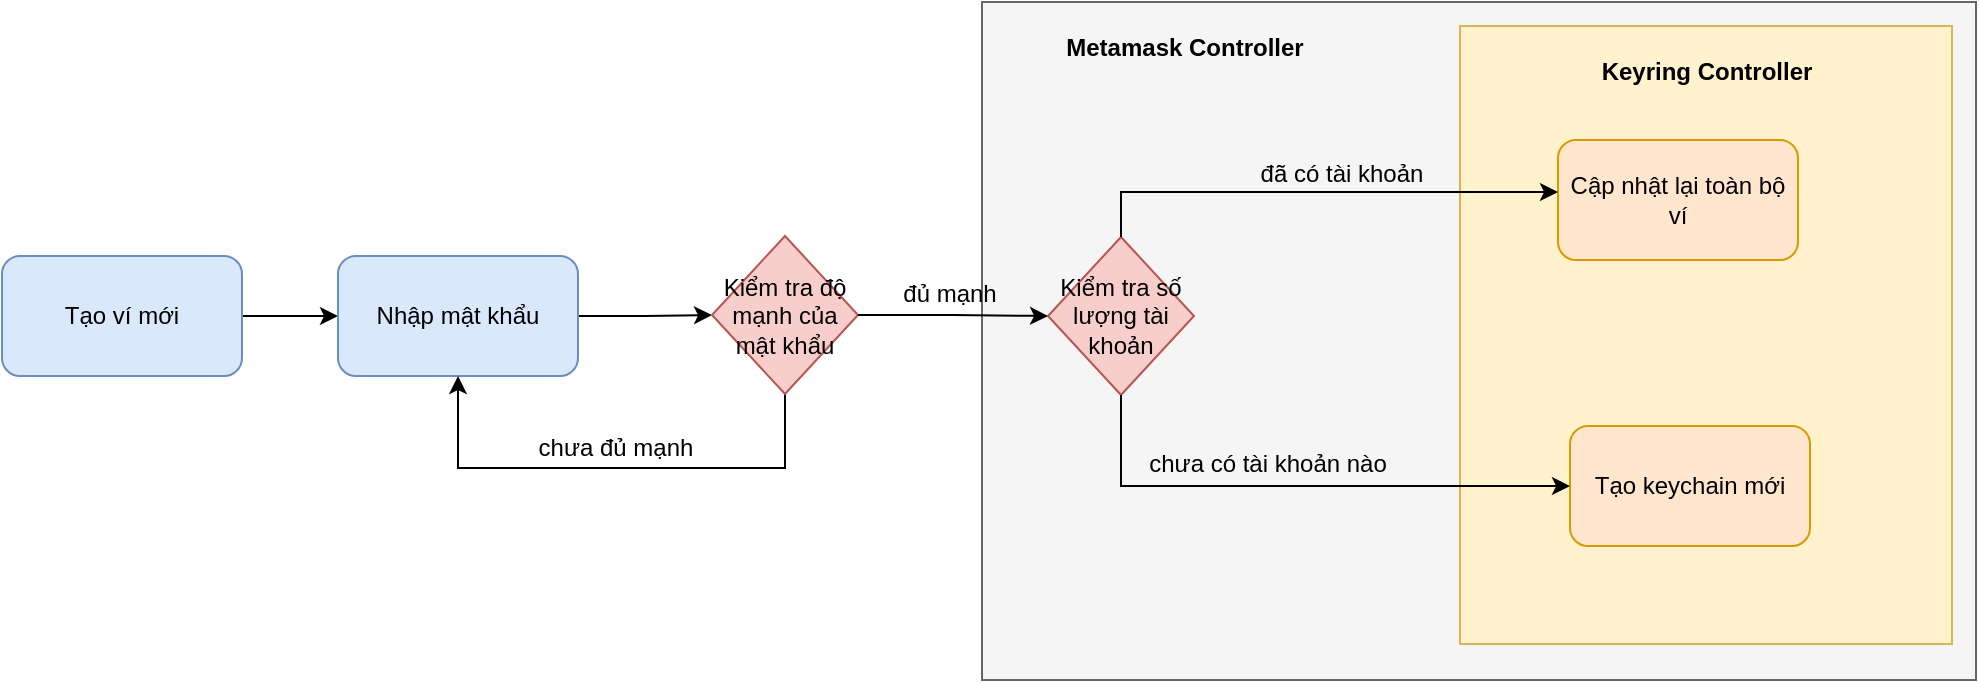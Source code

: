 <mxfile version="20.7.3" type="device" pages="2"><diagram id="XRodzxzB_WTrQ9oXHL2X" name="create-wallet"><mxGraphModel dx="954" dy="1792" grid="0" gridSize="10" guides="1" tooltips="1" connect="1" arrows="1" fold="1" page="1" pageScale="1" pageWidth="827" pageHeight="1169" math="0" shadow="0"><root><mxCell id="0"/><mxCell id="1" parent="0"/><mxCell id="_zP118_AH_dSgUqgjHA7-4" value="" style="edgeStyle=orthogonalEdgeStyle;rounded=0;orthogonalLoop=1;jettySize=auto;html=1;" parent="1" source="_zP118_AH_dSgUqgjHA7-1" target="_zP118_AH_dSgUqgjHA7-2" edge="1"><mxGeometry relative="1" as="geometry"/></mxCell><mxCell id="_zP118_AH_dSgUqgjHA7-1" value="Tạo ví mới" style="rounded=1;whiteSpace=wrap;html=1;fillColor=#dae8fc;strokeColor=#6c8ebf;" parent="1" vertex="1"><mxGeometry x="49" y="116" width="120" height="60" as="geometry"/></mxCell><mxCell id="_zP118_AH_dSgUqgjHA7-5" value="" style="edgeStyle=orthogonalEdgeStyle;rounded=0;orthogonalLoop=1;jettySize=auto;html=1;" parent="1" source="_zP118_AH_dSgUqgjHA7-2" target="_zP118_AH_dSgUqgjHA7-3" edge="1"><mxGeometry relative="1" as="geometry"/></mxCell><mxCell id="_zP118_AH_dSgUqgjHA7-2" value="Nhập mật khẩu" style="rounded=1;whiteSpace=wrap;html=1;fillColor=#dae8fc;strokeColor=#6c8ebf;" parent="1" vertex="1"><mxGeometry x="217" y="116" width="120" height="60" as="geometry"/></mxCell><mxCell id="_zP118_AH_dSgUqgjHA7-6" style="edgeStyle=orthogonalEdgeStyle;rounded=0;orthogonalLoop=1;jettySize=auto;html=1;entryX=0.5;entryY=1;entryDx=0;entryDy=0;" parent="1" source="_zP118_AH_dSgUqgjHA7-3" target="_zP118_AH_dSgUqgjHA7-2" edge="1"><mxGeometry relative="1" as="geometry"><Array as="points"><mxPoint x="441" y="222"/><mxPoint x="277" y="222"/></Array></mxGeometry></mxCell><mxCell id="_zP118_AH_dSgUqgjHA7-3" value="Kiểm tra độ mạnh của mật khẩu" style="rhombus;whiteSpace=wrap;html=1;fillColor=#f8cecc;strokeColor=#b85450;" parent="1" vertex="1"><mxGeometry x="404" y="106" width="73" height="79" as="geometry"/></mxCell><mxCell id="_zP118_AH_dSgUqgjHA7-8" value="" style="rounded=0;whiteSpace=wrap;html=1;fillColor=#f5f5f5;fillStyle=auto;strokeColor=#666666;fontColor=#333333;" parent="1" vertex="1"><mxGeometry x="539" y="-11" width="497" height="339" as="geometry"/></mxCell><mxCell id="_zP118_AH_dSgUqgjHA7-10" value="Kiểm tra số lượng tài khoản" style="rhombus;whiteSpace=wrap;html=1;fillColor=#f8cecc;strokeColor=#b85450;" parent="1" vertex="1"><mxGeometry x="572" y="106.5" width="73" height="79" as="geometry"/></mxCell><mxCell id="_zP118_AH_dSgUqgjHA7-17" value="chưa đủ mạnh" style="text;html=1;strokeColor=none;fillColor=none;align=center;verticalAlign=middle;whiteSpace=wrap;rounded=0;sketch=0;" parent="1" vertex="1"><mxGeometry x="280" y="197" width="152" height="30" as="geometry"/></mxCell><mxCell id="_zP118_AH_dSgUqgjHA7-18" value="đủ mạnh" style="text;html=1;strokeColor=none;fillColor=none;align=center;verticalAlign=middle;whiteSpace=wrap;rounded=0;sketch=0;" parent="1" vertex="1"><mxGeometry x="477" y="120" width="92" height="30" as="geometry"/></mxCell><mxCell id="_zP118_AH_dSgUqgjHA7-14" value="" style="edgeStyle=orthogonalEdgeStyle;rounded=0;orthogonalLoop=1;jettySize=auto;html=1;" parent="1" source="_zP118_AH_dSgUqgjHA7-3" target="_zP118_AH_dSgUqgjHA7-10" edge="1"><mxGeometry relative="1" as="geometry"/></mxCell><mxCell id="_zP118_AH_dSgUqgjHA7-22" value="Metamask Controller" style="text;html=1;strokeColor=none;fillColor=none;align=center;verticalAlign=middle;whiteSpace=wrap;rounded=0;sketch=0;fillStyle=auto;fontStyle=1" parent="1" vertex="1"><mxGeometry x="552" y="-3" width="177" height="30" as="geometry"/></mxCell><mxCell id="_zP118_AH_dSgUqgjHA7-23" value="" style="rounded=0;whiteSpace=wrap;html=1;sketch=0;fillStyle=auto;fillColor=#fff2cc;strokeColor=#d6b656;" parent="1" vertex="1"><mxGeometry x="778" y="1" width="246" height="309" as="geometry"/></mxCell><mxCell id="_zP118_AH_dSgUqgjHA7-12" value="Cập nhật lại toàn bộ ví" style="rounded=1;whiteSpace=wrap;html=1;fillColor=#ffe6cc;strokeColor=#d79b00;" parent="1" vertex="1"><mxGeometry x="827" y="58" width="120" height="60" as="geometry"/></mxCell><mxCell id="_zP118_AH_dSgUqgjHA7-13" value="Tạo keychain mới" style="rounded=1;whiteSpace=wrap;html=1;fillColor=#ffe6cc;strokeColor=#d79b00;" parent="1" vertex="1"><mxGeometry x="833" y="201" width="120" height="60" as="geometry"/></mxCell><mxCell id="_zP118_AH_dSgUqgjHA7-16" value="" style="edgeStyle=orthogonalEdgeStyle;rounded=0;orthogonalLoop=1;jettySize=auto;html=1;" parent="1" source="_zP118_AH_dSgUqgjHA7-10" target="_zP118_AH_dSgUqgjHA7-12" edge="1"><mxGeometry relative="1" as="geometry"><Array as="points"><mxPoint x="609" y="84"/></Array></mxGeometry></mxCell><mxCell id="_zP118_AH_dSgUqgjHA7-15" value="" style="edgeStyle=orthogonalEdgeStyle;rounded=0;orthogonalLoop=1;jettySize=auto;html=1;" parent="1" source="_zP118_AH_dSgUqgjHA7-10" target="_zP118_AH_dSgUqgjHA7-13" edge="1"><mxGeometry relative="1" as="geometry"><Array as="points"><mxPoint x="609" y="231"/></Array></mxGeometry></mxCell><mxCell id="_zP118_AH_dSgUqgjHA7-24" value="Keyring Controller" style="text;html=1;strokeColor=none;fillColor=none;align=center;verticalAlign=middle;whiteSpace=wrap;rounded=0;sketch=0;fillStyle=auto;fontStyle=1" parent="1" vertex="1"><mxGeometry x="812.5" y="9" width="177" height="30" as="geometry"/></mxCell><mxCell id="_zP118_AH_dSgUqgjHA7-25" value="đã có tài khoản" style="text;html=1;strokeColor=none;fillColor=none;align=center;verticalAlign=middle;whiteSpace=wrap;rounded=0;sketch=0;fillStyle=auto;" parent="1" vertex="1"><mxGeometry x="638" y="60" width="162" height="30" as="geometry"/></mxCell><mxCell id="_zP118_AH_dSgUqgjHA7-26" value="chưa có tài khoản nào" style="text;html=1;strokeColor=none;fillColor=none;align=center;verticalAlign=middle;whiteSpace=wrap;rounded=0;sketch=0;fillStyle=auto;" parent="1" vertex="1"><mxGeometry x="601" y="205" width="162" height="30" as="geometry"/></mxCell></root></mxGraphModel></diagram><diagram id="RbDgVzKcRk1ad61fWDMr" name="keyring-create-wallet"><mxGraphModel dx="1781" dy="623" grid="0" gridSize="10" guides="1" tooltips="1" connect="1" arrows="1" fold="1" page="1" pageScale="1" pageWidth="827" pageHeight="1169" math="0" shadow="0"><root><mxCell id="0"/><mxCell id="1" parent="0"/><mxCell id="5cPpbmF_PncqthtsYHAF-1" value="" style="edgeStyle=orthogonalEdgeStyle;rounded=0;orthogonalLoop=1;jettySize=auto;html=1;" parent="1" source="oow5dw5qQNSuuUQfmLlM-1" target="cIsbdpKRLlMcH7Jvo_Uv-1" edge="1"><mxGeometry relative="1" as="geometry"/></mxCell><mxCell id="oow5dw5qQNSuuUQfmLlM-1" value="Xoá toàn bộ dữ liệu cũ" style="rounded=1;whiteSpace=wrap;html=1;fillColor=#dae8fc;strokeColor=#6c8ebf;" parent="1" vertex="1"><mxGeometry x="-160" y="158" width="120" height="60" as="geometry"/></mxCell><mxCell id="xnfiXRzPCViBHjD_smB9-2" value="" style="edgeStyle=orthogonalEdgeStyle;rounded=0;orthogonalLoop=1;jettySize=auto;html=1;" edge="1" parent="1" source="cIsbdpKRLlMcH7Jvo_Uv-1" target="xnfiXRzPCViBHjD_smB9-1"><mxGeometry relative="1" as="geometry"/></mxCell><mxCell id="cIsbdpKRLlMcH7Jvo_Uv-1" value="Tạo một keyring mới" style="rounded=1;whiteSpace=wrap;html=1;fillColor=#dae8fc;strokeColor=#6c8ebf;" parent="1" vertex="1"><mxGeometry x="41" y="158" width="120" height="60" as="geometry"/></mxCell><mxCell id="bDwfsiZ7TYlh614oalqA-1" value="" style="rounded=0;whiteSpace=wrap;html=1;sketch=0;fillStyle=auto;fillColor=#f5f5f5;fontColor=#333333;strokeColor=#666666;" parent="1" vertex="1"><mxGeometry x="381" y="98" width="150" height="267" as="geometry"/></mxCell><mxCell id="5cPpbmF_PncqthtsYHAF-3" value="" style="edgeStyle=orthogonalEdgeStyle;rounded=0;orthogonalLoop=1;jettySize=auto;html=1;" parent="1" source="eHf5Qv1-yPVFvGNwlMFU-1" target="eHf5Qv1-yPVFvGNwlMFU-2" edge="1"><mxGeometry relative="1" as="geometry"/></mxCell><mxCell id="eHf5Qv1-yPVFvGNwlMFU-1" value="Sinh một chuỗi mnemonic ngẫu nhiên" style="rounded=1;whiteSpace=wrap;html=1;fillColor=#dae8fc;strokeColor=#6c8ebf;" parent="1" vertex="1"><mxGeometry x="398" y="158" width="120" height="60" as="geometry"/></mxCell><mxCell id="5cPpbmF_PncqthtsYHAF-4" value="" style="edgeStyle=orthogonalEdgeStyle;rounded=0;orthogonalLoop=1;jettySize=auto;html=1;" parent="1" source="eHf5Qv1-yPVFvGNwlMFU-2" target="eHf5Qv1-yPVFvGNwlMFU-3" edge="1"><mxGeometry relative="1" as="geometry"/></mxCell><mxCell id="eHf5Qv1-yPVFvGNwlMFU-2" value="Thêm tài khoản mới" style="rounded=1;whiteSpace=wrap;html=1;fillColor=#dae8fc;strokeColor=#6c8ebf;" parent="1" vertex="1"><mxGeometry x="398" y="270" width="120" height="60" as="geometry"/></mxCell><mxCell id="eHf5Qv1-yPVFvGNwlMFU-3" value="Cập nhật lại toàn bộ ví&amp;nbsp;" style="rounded=1;whiteSpace=wrap;html=1;fillColor=#fff2cc;strokeColor=#d6b656;" parent="1" vertex="1"><mxGeometry x="205" y="270" width="120" height="60" as="geometry"/></mxCell><mxCell id="5cPpbmF_PncqthtsYHAF-5" value="Keyring" style="text;html=1;strokeColor=none;fillColor=none;align=center;verticalAlign=middle;whiteSpace=wrap;rounded=0;sketch=0;fillStyle=auto;fontStyle=1" parent="1" vertex="1"><mxGeometry x="387" y="105" width="132" height="30" as="geometry"/></mxCell><mxCell id="xnfiXRzPCViBHjD_smB9-3" value="" style="edgeStyle=orthogonalEdgeStyle;rounded=0;orthogonalLoop=1;jettySize=auto;html=1;" edge="1" parent="1" source="xnfiXRzPCViBHjD_smB9-1" target="eHf5Qv1-yPVFvGNwlMFU-1"><mxGeometry relative="1" as="geometry"/></mxCell><mxCell id="xnfiXRzPCViBHjD_smB9-1" value="Mã hoá mật khẩu và lưu trữ" style="rounded=1;whiteSpace=wrap;html=1;fillColor=#dae8fc;strokeColor=#6c8ebf;" vertex="1" parent="1"><mxGeometry x="205" y="158" width="120" height="60" as="geometry"/></mxCell></root></mxGraphModel></diagram></mxfile>